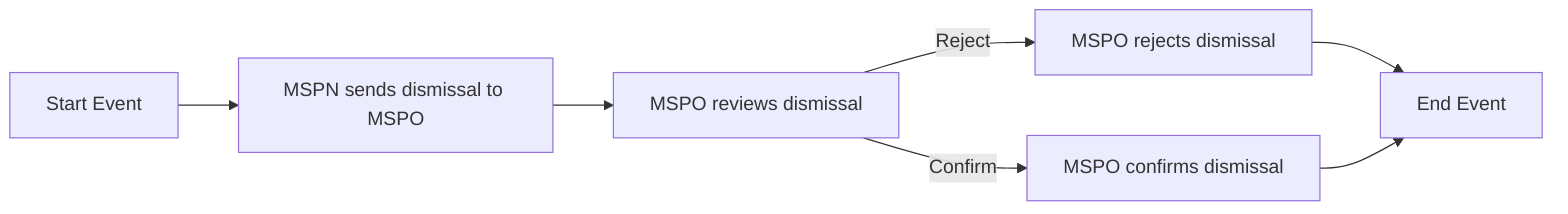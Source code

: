 graph LR
A[Start Event] --> B[MSPN sends dismissal to MSPO]
B --> C[MSPO reviews dismissal]
C -->|Reject| D[MSPO rejects dismissal]
C -->|Confirm| E[MSPO confirms dismissal]
D --> F[End Event]
E --> F